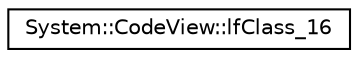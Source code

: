 digraph G
{
  edge [fontname="Helvetica",fontsize="10",labelfontname="Helvetica",labelfontsize="10"];
  node [fontname="Helvetica",fontsize="10",shape=record];
  rankdir="LR";
  Node1 [label="System::CodeView::lfClass_16",height=0.2,width=0.4,color="black", fillcolor="white", style="filled",URL="$struct_system_1_1_code_view_1_1lf_class__16.html"];
}
